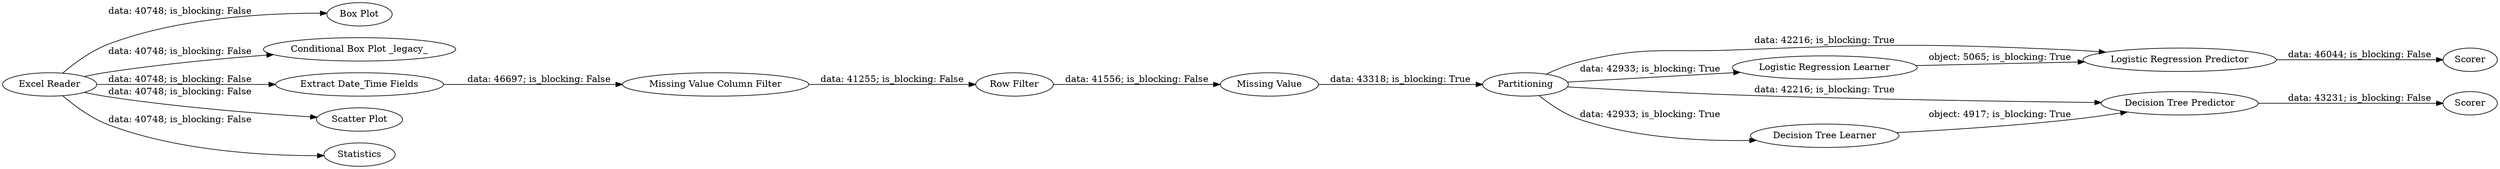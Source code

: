digraph {
	"-7488499486845255889_3" [label="Box Plot"]
	"-7488499486845255889_5" [label="Conditional Box Plot _legacy_"]
	"-7488499486845255889_17" [label=Scorer]
	"-7488499486845255889_8" [label="Missing Value Column Filter"]
	"-7488499486845255889_9" [label="Row Filter"]
	"-7488499486845255889_1" [label="Excel Reader"]
	"-7488499486845255889_7" [label="Extract Date_Time Fields"]
	"-7488499486845255889_6" [label="Scatter Plot"]
	"-7488499486845255889_11" [label=Partitioning]
	"-7488499486845255889_10" [label="Missing Value"]
	"-7488499486845255889_16" [label=Scorer]
	"-7488499486845255889_14" [label="Logistic Regression Predictor"]
	"-7488499486845255889_4" [label=Statistics]
	"-7488499486845255889_15" [label="Logistic Regression Learner"]
	"-7488499486845255889_13" [label="Decision Tree Predictor"]
	"-7488499486845255889_12" [label="Decision Tree Learner"]
	"-7488499486845255889_11" -> "-7488499486845255889_12" [label="data: 42933; is_blocking: True"]
	"-7488499486845255889_11" -> "-7488499486845255889_15" [label="data: 42933; is_blocking: True"]
	"-7488499486845255889_1" -> "-7488499486845255889_5" [label="data: 40748; is_blocking: False"]
	"-7488499486845255889_8" -> "-7488499486845255889_9" [label="data: 41255; is_blocking: False"]
	"-7488499486845255889_12" -> "-7488499486845255889_13" [label="object: 4917; is_blocking: True"]
	"-7488499486845255889_11" -> "-7488499486845255889_13" [label="data: 42216; is_blocking: True"]
	"-7488499486845255889_13" -> "-7488499486845255889_16" [label="data: 43231; is_blocking: False"]
	"-7488499486845255889_1" -> "-7488499486845255889_3" [label="data: 40748; is_blocking: False"]
	"-7488499486845255889_7" -> "-7488499486845255889_8" [label="data: 46697; is_blocking: False"]
	"-7488499486845255889_11" -> "-7488499486845255889_14" [label="data: 42216; is_blocking: True"]
	"-7488499486845255889_1" -> "-7488499486845255889_6" [label="data: 40748; is_blocking: False"]
	"-7488499486845255889_1" -> "-7488499486845255889_7" [label="data: 40748; is_blocking: False"]
	"-7488499486845255889_9" -> "-7488499486845255889_10" [label="data: 41556; is_blocking: False"]
	"-7488499486845255889_10" -> "-7488499486845255889_11" [label="data: 43318; is_blocking: True"]
	"-7488499486845255889_15" -> "-7488499486845255889_14" [label="object: 5065; is_blocking: True"]
	"-7488499486845255889_1" -> "-7488499486845255889_4" [label="data: 40748; is_blocking: False"]
	"-7488499486845255889_14" -> "-7488499486845255889_17" [label="data: 46044; is_blocking: False"]
	rankdir=LR
}
